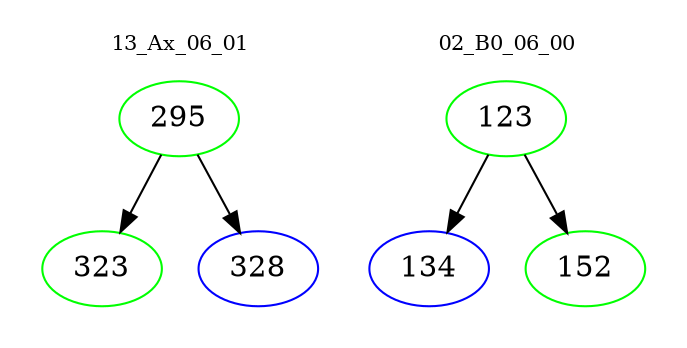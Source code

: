 digraph{
subgraph cluster_0 {
color = white
label = "13_Ax_06_01";
fontsize=10;
T0_295 [label="295", color="green"]
T0_295 -> T0_323 [color="black"]
T0_323 [label="323", color="green"]
T0_295 -> T0_328 [color="black"]
T0_328 [label="328", color="blue"]
}
subgraph cluster_1 {
color = white
label = "02_B0_06_00";
fontsize=10;
T1_123 [label="123", color="green"]
T1_123 -> T1_134 [color="black"]
T1_134 [label="134", color="blue"]
T1_123 -> T1_152 [color="black"]
T1_152 [label="152", color="green"]
}
}
